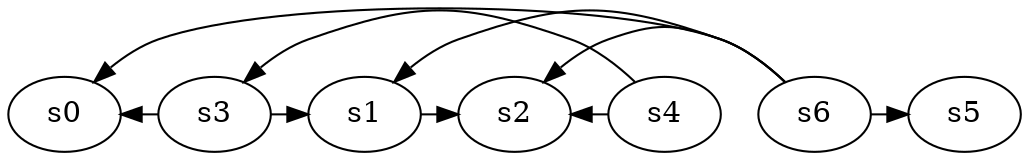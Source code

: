digraph game_0667_complex_7 {
    s0 [name="s0", player=1];
    s1 [name="s1", player=1];
    s2 [name="s2", player=1];
    s3 [name="s3", player=0];
    s4 [name="s4", player=0];
    s5 [name="s5", player=1];
    s6 [name="s6", player=1];

    s1 -> s2 [constraint="time == 0 || time == 5 || time == 13"];
    s3 -> s0 [constraint="time % 7 == 0"];
    s3 -> s1 [constraint="!(time % 5 == 3)"];
    s4 -> s2 [constraint="time % 4 == 0"];
    s4 -> s3 [constraint="!(time % 3 == 0)"];
    s6 -> s0 [constraint="time % 4 == 0 && time % 5 == 1"];
    s6 -> s1 [constraint="time % 8 == 1"];
    s6 -> s2 [constraint="time % 3 == 1 && time % 5 == 3"];
    s6 -> s5 [constraint="time % 2 == 0"];
}
